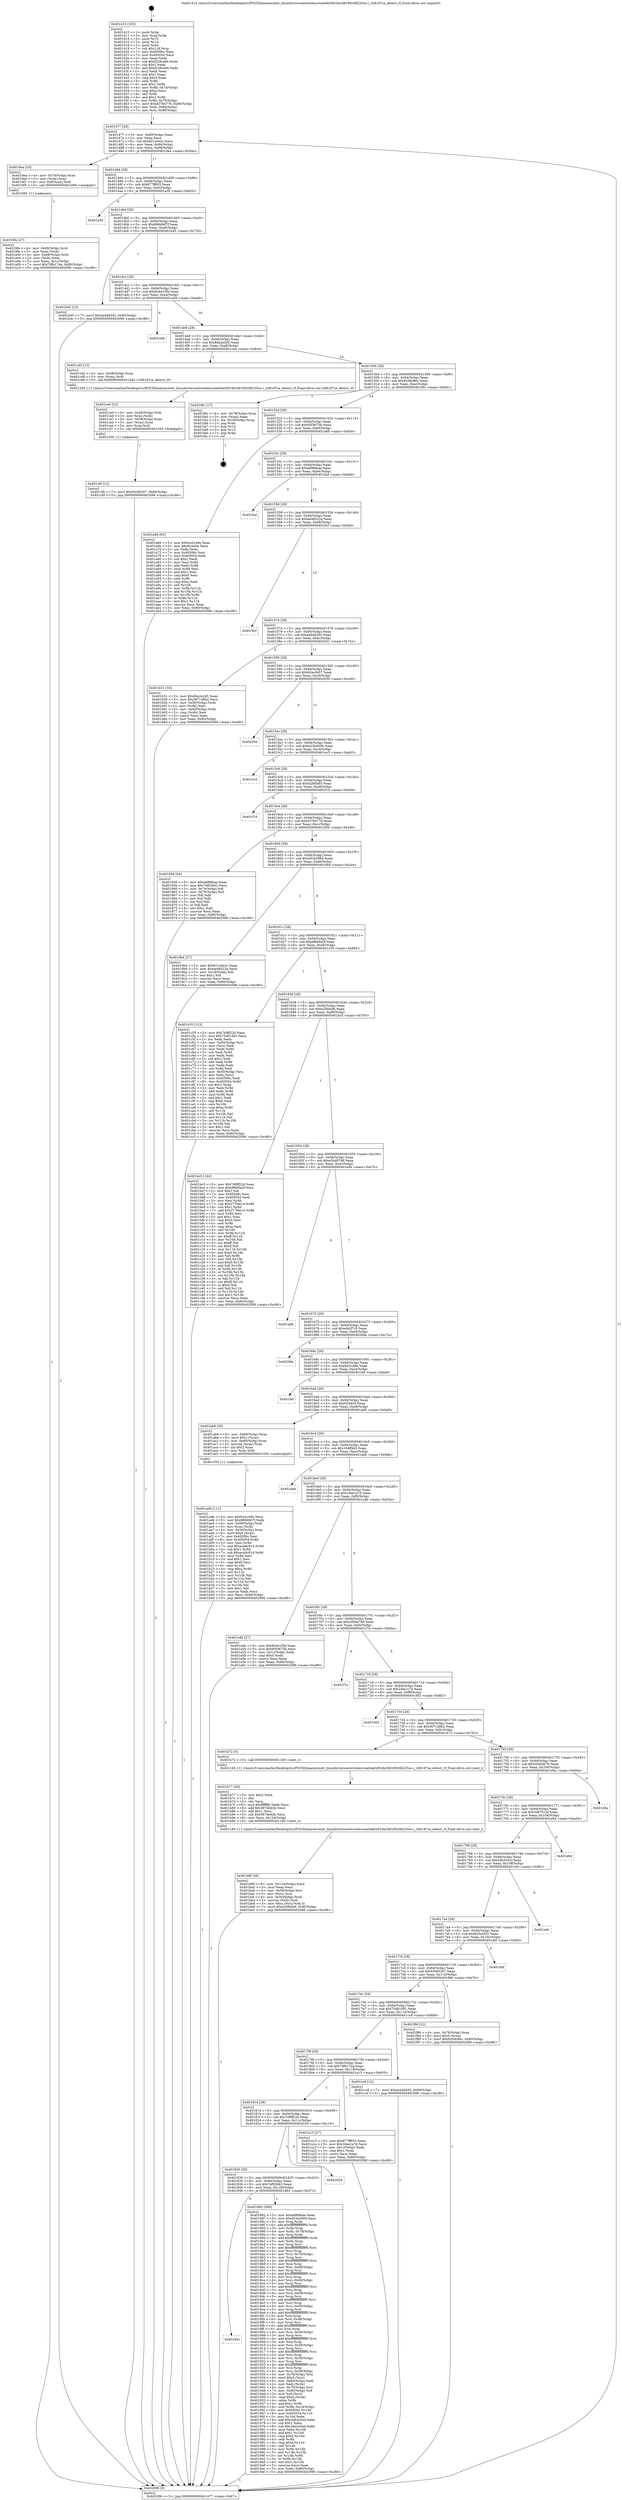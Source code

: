 digraph "0x401410" {
  label = "0x401410 (/mnt/c/Users/mathe/Desktop/tcc/POCII/binaries/extr_linuxdriversnetwirelessrealtekrtl818xrtl8180rtl8225se.c_rtl8187se_detect_rf_Final-ollvm.out::main(0))"
  labelloc = "t"
  node[shape=record]

  Entry [label="",width=0.3,height=0.3,shape=circle,fillcolor=black,style=filled]
  "0x401477" [label="{
     0x401477 [29]\l
     | [instrs]\l
     &nbsp;&nbsp;0x401477 \<+3\>: mov -0x80(%rbp),%eax\l
     &nbsp;&nbsp;0x40147a \<+2\>: mov %eax,%ecx\l
     &nbsp;&nbsp;0x40147c \<+6\>: sub $0x821a5e2c,%ecx\l
     &nbsp;&nbsp;0x401482 \<+6\>: mov %eax,-0x94(%rbp)\l
     &nbsp;&nbsp;0x401488 \<+6\>: mov %ecx,-0x98(%rbp)\l
     &nbsp;&nbsp;0x40148e \<+6\>: je 00000000004019ea \<main+0x5da\>\l
  }"]
  "0x4019ea" [label="{
     0x4019ea [16]\l
     | [instrs]\l
     &nbsp;&nbsp;0x4019ea \<+4\>: mov -0x70(%rbp),%rax\l
     &nbsp;&nbsp;0x4019ee \<+3\>: mov (%rax),%rax\l
     &nbsp;&nbsp;0x4019f1 \<+4\>: mov 0x8(%rax),%rdi\l
     &nbsp;&nbsp;0x4019f5 \<+5\>: call 0000000000401060 \<atoi@plt\>\l
     | [calls]\l
     &nbsp;&nbsp;0x401060 \{1\} (unknown)\l
  }"]
  "0x401494" [label="{
     0x401494 [28]\l
     | [instrs]\l
     &nbsp;&nbsp;0x401494 \<+5\>: jmp 0000000000401499 \<main+0x89\>\l
     &nbsp;&nbsp;0x401499 \<+6\>: mov -0x94(%rbp),%eax\l
     &nbsp;&nbsp;0x40149f \<+5\>: sub $0x877ff655,%eax\l
     &nbsp;&nbsp;0x4014a4 \<+6\>: mov %eax,-0x9c(%rbp)\l
     &nbsp;&nbsp;0x4014aa \<+6\>: je 0000000000401a30 \<main+0x620\>\l
  }"]
  Exit [label="",width=0.3,height=0.3,shape=circle,fillcolor=black,style=filled,peripheries=2]
  "0x401a30" [label="{
     0x401a30\l
  }", style=dashed]
  "0x4014b0" [label="{
     0x4014b0 [28]\l
     | [instrs]\l
     &nbsp;&nbsp;0x4014b0 \<+5\>: jmp 00000000004014b5 \<main+0xa5\>\l
     &nbsp;&nbsp;0x4014b5 \<+6\>: mov -0x94(%rbp),%eax\l
     &nbsp;&nbsp;0x4014bb \<+5\>: sub $0x889d9d7f,%eax\l
     &nbsp;&nbsp;0x4014c0 \<+6\>: mov %eax,-0xa0(%rbp)\l
     &nbsp;&nbsp;0x4014c6 \<+6\>: je 0000000000401b45 \<main+0x735\>\l
  }"]
  "0x401cf6" [label="{
     0x401cf6 [12]\l
     | [instrs]\l
     &nbsp;&nbsp;0x401cf6 \<+7\>: movl $0x63c65267,-0x80(%rbp)\l
     &nbsp;&nbsp;0x401cfd \<+5\>: jmp 0000000000402096 \<main+0xc86\>\l
  }"]
  "0x401b45" [label="{
     0x401b45 [12]\l
     | [instrs]\l
     &nbsp;&nbsp;0x401b45 \<+7\>: movl $0xae4dd3d3,-0x80(%rbp)\l
     &nbsp;&nbsp;0x401b4c \<+5\>: jmp 0000000000402096 \<main+0xc86\>\l
  }"]
  "0x4014cc" [label="{
     0x4014cc [28]\l
     | [instrs]\l
     &nbsp;&nbsp;0x4014cc \<+5\>: jmp 00000000004014d1 \<main+0xc1\>\l
     &nbsp;&nbsp;0x4014d1 \<+6\>: mov -0x94(%rbp),%eax\l
     &nbsp;&nbsp;0x4014d7 \<+5\>: sub $0x8cb41f3b,%eax\l
     &nbsp;&nbsp;0x4014dc \<+6\>: mov %eax,-0xa4(%rbp)\l
     &nbsp;&nbsp;0x4014e2 \<+6\>: je 0000000000401eb9 \<main+0xaa9\>\l
  }"]
  "0x401ce0" [label="{
     0x401ce0 [22]\l
     | [instrs]\l
     &nbsp;&nbsp;0x401ce0 \<+4\>: mov -0x48(%rbp),%rdi\l
     &nbsp;&nbsp;0x401ce4 \<+3\>: mov %rax,(%rdi)\l
     &nbsp;&nbsp;0x401ce7 \<+4\>: mov -0x58(%rbp),%rax\l
     &nbsp;&nbsp;0x401ceb \<+3\>: mov (%rax),%rax\l
     &nbsp;&nbsp;0x401cee \<+3\>: mov %rax,%rdi\l
     &nbsp;&nbsp;0x401cf1 \<+5\>: call 0000000000401030 \<free@plt\>\l
     | [calls]\l
     &nbsp;&nbsp;0x401030 \{1\} (unknown)\l
  }"]
  "0x401eb9" [label="{
     0x401eb9\l
  }", style=dashed]
  "0x4014e8" [label="{
     0x4014e8 [28]\l
     | [instrs]\l
     &nbsp;&nbsp;0x4014e8 \<+5\>: jmp 00000000004014ed \<main+0xdd\>\l
     &nbsp;&nbsp;0x4014ed \<+6\>: mov -0x94(%rbp),%eax\l
     &nbsp;&nbsp;0x4014f3 \<+5\>: sub $0x8da2a2d5,%eax\l
     &nbsp;&nbsp;0x4014f8 \<+6\>: mov %eax,-0xa8(%rbp)\l
     &nbsp;&nbsp;0x4014fe \<+6\>: je 0000000000401cd4 \<main+0x8c4\>\l
  }"]
  "0x401b9f" [label="{
     0x401b9f [38]\l
     | [instrs]\l
     &nbsp;&nbsp;0x401b9f \<+6\>: mov -0x124(%rbp),%ecx\l
     &nbsp;&nbsp;0x401ba5 \<+3\>: imul %eax,%ecx\l
     &nbsp;&nbsp;0x401ba8 \<+4\>: mov -0x58(%rbp),%rsi\l
     &nbsp;&nbsp;0x401bac \<+3\>: mov (%rsi),%rsi\l
     &nbsp;&nbsp;0x401baf \<+4\>: mov -0x50(%rbp),%rdi\l
     &nbsp;&nbsp;0x401bb3 \<+3\>: movslq (%rdi),%rdi\l
     &nbsp;&nbsp;0x401bb6 \<+3\>: mov %ecx,(%rsi,%rdi,4)\l
     &nbsp;&nbsp;0x401bb9 \<+7\>: movl $0xe25fdcb6,-0x80(%rbp)\l
     &nbsp;&nbsp;0x401bc0 \<+5\>: jmp 0000000000402096 \<main+0xc86\>\l
  }"]
  "0x401cd4" [label="{
     0x401cd4 [12]\l
     | [instrs]\l
     &nbsp;&nbsp;0x401cd4 \<+4\>: mov -0x58(%rbp),%rax\l
     &nbsp;&nbsp;0x401cd8 \<+3\>: mov (%rax),%rdi\l
     &nbsp;&nbsp;0x401cdb \<+5\>: call 0000000000401240 \<rtl8187se_detect_rf\>\l
     | [calls]\l
     &nbsp;&nbsp;0x401240 \{1\} (/mnt/c/Users/mathe/Desktop/tcc/POCII/binaries/extr_linuxdriversnetwirelessrealtekrtl818xrtl8180rtl8225se.c_rtl8187se_detect_rf_Final-ollvm.out::rtl8187se_detect_rf)\l
  }"]
  "0x401504" [label="{
     0x401504 [28]\l
     | [instrs]\l
     &nbsp;&nbsp;0x401504 \<+5\>: jmp 0000000000401509 \<main+0xf9\>\l
     &nbsp;&nbsp;0x401509 \<+6\>: mov -0x94(%rbp),%eax\l
     &nbsp;&nbsp;0x40150f \<+5\>: sub $0x9209c86c,%eax\l
     &nbsp;&nbsp;0x401514 \<+6\>: mov %eax,-0xac(%rbp)\l
     &nbsp;&nbsp;0x40151a \<+6\>: je 0000000000401f9c \<main+0xb8c\>\l
  }"]
  "0x401b77" [label="{
     0x401b77 [40]\l
     | [instrs]\l
     &nbsp;&nbsp;0x401b77 \<+5\>: mov $0x2,%ecx\l
     &nbsp;&nbsp;0x401b7c \<+1\>: cltd\l
     &nbsp;&nbsp;0x401b7d \<+2\>: idiv %ecx\l
     &nbsp;&nbsp;0x401b7f \<+6\>: imul $0xfffffffe,%edx,%ecx\l
     &nbsp;&nbsp;0x401b85 \<+6\>: add $0x5874bd2b,%ecx\l
     &nbsp;&nbsp;0x401b8b \<+3\>: add $0x1,%ecx\l
     &nbsp;&nbsp;0x401b8e \<+6\>: sub $0x5874bd2b,%ecx\l
     &nbsp;&nbsp;0x401b94 \<+6\>: mov %ecx,-0x124(%rbp)\l
     &nbsp;&nbsp;0x401b9a \<+5\>: call 0000000000401160 \<next_i\>\l
     | [calls]\l
     &nbsp;&nbsp;0x401160 \{1\} (/mnt/c/Users/mathe/Desktop/tcc/POCII/binaries/extr_linuxdriversnetwirelessrealtekrtl818xrtl8180rtl8225se.c_rtl8187se_detect_rf_Final-ollvm.out::next_i)\l
  }"]
  "0x401f9c" [label="{
     0x401f9c [17]\l
     | [instrs]\l
     &nbsp;&nbsp;0x401f9c \<+4\>: mov -0x78(%rbp),%rax\l
     &nbsp;&nbsp;0x401fa0 \<+2\>: mov (%rax),%eax\l
     &nbsp;&nbsp;0x401fa2 \<+4\>: lea -0x18(%rbp),%rsp\l
     &nbsp;&nbsp;0x401fa6 \<+1\>: pop %rbx\l
     &nbsp;&nbsp;0x401fa7 \<+2\>: pop %r14\l
     &nbsp;&nbsp;0x401fa9 \<+2\>: pop %r15\l
     &nbsp;&nbsp;0x401fab \<+1\>: pop %rbp\l
     &nbsp;&nbsp;0x401fac \<+1\>: ret\l
  }"]
  "0x401520" [label="{
     0x401520 [28]\l
     | [instrs]\l
     &nbsp;&nbsp;0x401520 \<+5\>: jmp 0000000000401525 \<main+0x115\>\l
     &nbsp;&nbsp;0x401525 \<+6\>: mov -0x94(%rbp),%eax\l
     &nbsp;&nbsp;0x40152b \<+5\>: sub $0x95f3673b,%eax\l
     &nbsp;&nbsp;0x401530 \<+6\>: mov %eax,-0xb0(%rbp)\l
     &nbsp;&nbsp;0x401536 \<+6\>: je 0000000000401a66 \<main+0x656\>\l
  }"]
  "0x401ad6" [label="{
     0x401ad6 [111]\l
     | [instrs]\l
     &nbsp;&nbsp;0x401ad6 \<+5\>: mov $0xfce2c49e,%ecx\l
     &nbsp;&nbsp;0x401adb \<+5\>: mov $0x889d9d7f,%edx\l
     &nbsp;&nbsp;0x401ae0 \<+4\>: mov -0x58(%rbp),%rdi\l
     &nbsp;&nbsp;0x401ae4 \<+3\>: mov %rax,(%rdi)\l
     &nbsp;&nbsp;0x401ae7 \<+4\>: mov -0x50(%rbp),%rax\l
     &nbsp;&nbsp;0x401aeb \<+6\>: movl $0x0,(%rax)\l
     &nbsp;&nbsp;0x401af1 \<+7\>: mov 0x40506c,%esi\l
     &nbsp;&nbsp;0x401af8 \<+8\>: mov 0x405054,%r8d\l
     &nbsp;&nbsp;0x401b00 \<+3\>: mov %esi,%r9d\l
     &nbsp;&nbsp;0x401b03 \<+7\>: add $0xacddc914,%r9d\l
     &nbsp;&nbsp;0x401b0a \<+4\>: sub $0x1,%r9d\l
     &nbsp;&nbsp;0x401b0e \<+7\>: sub $0xacddc914,%r9d\l
     &nbsp;&nbsp;0x401b15 \<+4\>: imul %r9d,%esi\l
     &nbsp;&nbsp;0x401b19 \<+3\>: and $0x1,%esi\l
     &nbsp;&nbsp;0x401b1c \<+3\>: cmp $0x0,%esi\l
     &nbsp;&nbsp;0x401b1f \<+4\>: sete %r10b\l
     &nbsp;&nbsp;0x401b23 \<+4\>: cmp $0xa,%r8d\l
     &nbsp;&nbsp;0x401b27 \<+4\>: setl %r11b\l
     &nbsp;&nbsp;0x401b2b \<+3\>: mov %r10b,%bl\l
     &nbsp;&nbsp;0x401b2e \<+3\>: and %r11b,%bl\l
     &nbsp;&nbsp;0x401b31 \<+3\>: xor %r11b,%r10b\l
     &nbsp;&nbsp;0x401b34 \<+3\>: or %r10b,%bl\l
     &nbsp;&nbsp;0x401b37 \<+3\>: test $0x1,%bl\l
     &nbsp;&nbsp;0x401b3a \<+3\>: cmovne %edx,%ecx\l
     &nbsp;&nbsp;0x401b3d \<+3\>: mov %ecx,-0x80(%rbp)\l
     &nbsp;&nbsp;0x401b40 \<+5\>: jmp 0000000000402096 \<main+0xc86\>\l
  }"]
  "0x401a66" [label="{
     0x401a66 [83]\l
     | [instrs]\l
     &nbsp;&nbsp;0x401a66 \<+5\>: mov $0xfce2c49e,%eax\l
     &nbsp;&nbsp;0x401a6b \<+5\>: mov $0x924404,%ecx\l
     &nbsp;&nbsp;0x401a70 \<+2\>: xor %edx,%edx\l
     &nbsp;&nbsp;0x401a72 \<+7\>: mov 0x40506c,%esi\l
     &nbsp;&nbsp;0x401a79 \<+7\>: mov 0x405054,%edi\l
     &nbsp;&nbsp;0x401a80 \<+3\>: sub $0x1,%edx\l
     &nbsp;&nbsp;0x401a83 \<+3\>: mov %esi,%r8d\l
     &nbsp;&nbsp;0x401a86 \<+3\>: add %edx,%r8d\l
     &nbsp;&nbsp;0x401a89 \<+4\>: imul %r8d,%esi\l
     &nbsp;&nbsp;0x401a8d \<+3\>: and $0x1,%esi\l
     &nbsp;&nbsp;0x401a90 \<+3\>: cmp $0x0,%esi\l
     &nbsp;&nbsp;0x401a93 \<+4\>: sete %r9b\l
     &nbsp;&nbsp;0x401a97 \<+3\>: cmp $0xa,%edi\l
     &nbsp;&nbsp;0x401a9a \<+4\>: setl %r10b\l
     &nbsp;&nbsp;0x401a9e \<+3\>: mov %r9b,%r11b\l
     &nbsp;&nbsp;0x401aa1 \<+3\>: and %r10b,%r11b\l
     &nbsp;&nbsp;0x401aa4 \<+3\>: xor %r10b,%r9b\l
     &nbsp;&nbsp;0x401aa7 \<+3\>: or %r9b,%r11b\l
     &nbsp;&nbsp;0x401aaa \<+4\>: test $0x1,%r11b\l
     &nbsp;&nbsp;0x401aae \<+3\>: cmovne %ecx,%eax\l
     &nbsp;&nbsp;0x401ab1 \<+3\>: mov %eax,-0x80(%rbp)\l
     &nbsp;&nbsp;0x401ab4 \<+5\>: jmp 0000000000402096 \<main+0xc86\>\l
  }"]
  "0x40153c" [label="{
     0x40153c [28]\l
     | [instrs]\l
     &nbsp;&nbsp;0x40153c \<+5\>: jmp 0000000000401541 \<main+0x131\>\l
     &nbsp;&nbsp;0x401541 \<+6\>: mov -0x94(%rbp),%eax\l
     &nbsp;&nbsp;0x401547 \<+5\>: sub $0xa6f68bae,%eax\l
     &nbsp;&nbsp;0x40154c \<+6\>: mov %eax,-0xb4(%rbp)\l
     &nbsp;&nbsp;0x401552 \<+6\>: je 0000000000401fad \<main+0xb9d\>\l
  }"]
  "0x4019fa" [label="{
     0x4019fa [27]\l
     | [instrs]\l
     &nbsp;&nbsp;0x4019fa \<+4\>: mov -0x68(%rbp),%rdi\l
     &nbsp;&nbsp;0x4019fe \<+2\>: mov %eax,(%rdi)\l
     &nbsp;&nbsp;0x401a00 \<+4\>: mov -0x68(%rbp),%rdi\l
     &nbsp;&nbsp;0x401a04 \<+2\>: mov (%rdi),%eax\l
     &nbsp;&nbsp;0x401a06 \<+3\>: mov %eax,-0x1c(%rbp)\l
     &nbsp;&nbsp;0x401a09 \<+7\>: movl $0x79fb17da,-0x80(%rbp)\l
     &nbsp;&nbsp;0x401a10 \<+5\>: jmp 0000000000402096 \<main+0xc86\>\l
  }"]
  "0x401fad" [label="{
     0x401fad\l
  }", style=dashed]
  "0x401558" [label="{
     0x401558 [28]\l
     | [instrs]\l
     &nbsp;&nbsp;0x401558 \<+5\>: jmp 000000000040155d \<main+0x14d\>\l
     &nbsp;&nbsp;0x40155d \<+6\>: mov -0x94(%rbp),%eax\l
     &nbsp;&nbsp;0x401563 \<+5\>: sub $0xae46522a,%eax\l
     &nbsp;&nbsp;0x401568 \<+6\>: mov %eax,-0xb8(%rbp)\l
     &nbsp;&nbsp;0x40156e \<+6\>: je 00000000004019cf \<main+0x5bf\>\l
  }"]
  "0x40184c" [label="{
     0x40184c\l
  }", style=dashed]
  "0x4019cf" [label="{
     0x4019cf\l
  }", style=dashed]
  "0x401574" [label="{
     0x401574 [28]\l
     | [instrs]\l
     &nbsp;&nbsp;0x401574 \<+5\>: jmp 0000000000401579 \<main+0x169\>\l
     &nbsp;&nbsp;0x401579 \<+6\>: mov -0x94(%rbp),%eax\l
     &nbsp;&nbsp;0x40157f \<+5\>: sub $0xae4dd3d3,%eax\l
     &nbsp;&nbsp;0x401584 \<+6\>: mov %eax,-0xbc(%rbp)\l
     &nbsp;&nbsp;0x40158a \<+6\>: je 0000000000401b51 \<main+0x741\>\l
  }"]
  "0x401882" [label="{
     0x401882 [306]\l
     | [instrs]\l
     &nbsp;&nbsp;0x401882 \<+5\>: mov $0xa6f68bae,%eax\l
     &nbsp;&nbsp;0x401887 \<+5\>: mov $0xd53e2994,%ecx\l
     &nbsp;&nbsp;0x40188c \<+3\>: mov %rsp,%rdx\l
     &nbsp;&nbsp;0x40188f \<+4\>: add $0xfffffffffffffff0,%rdx\l
     &nbsp;&nbsp;0x401893 \<+3\>: mov %rdx,%rsp\l
     &nbsp;&nbsp;0x401896 \<+4\>: mov %rdx,-0x78(%rbp)\l
     &nbsp;&nbsp;0x40189a \<+3\>: mov %rsp,%rdx\l
     &nbsp;&nbsp;0x40189d \<+4\>: add $0xfffffffffffffff0,%rdx\l
     &nbsp;&nbsp;0x4018a1 \<+3\>: mov %rdx,%rsp\l
     &nbsp;&nbsp;0x4018a4 \<+3\>: mov %rsp,%rsi\l
     &nbsp;&nbsp;0x4018a7 \<+4\>: add $0xfffffffffffffff0,%rsi\l
     &nbsp;&nbsp;0x4018ab \<+3\>: mov %rsi,%rsp\l
     &nbsp;&nbsp;0x4018ae \<+4\>: mov %rsi,-0x70(%rbp)\l
     &nbsp;&nbsp;0x4018b2 \<+3\>: mov %rsp,%rsi\l
     &nbsp;&nbsp;0x4018b5 \<+4\>: add $0xfffffffffffffff0,%rsi\l
     &nbsp;&nbsp;0x4018b9 \<+3\>: mov %rsi,%rsp\l
     &nbsp;&nbsp;0x4018bc \<+4\>: mov %rsi,-0x68(%rbp)\l
     &nbsp;&nbsp;0x4018c0 \<+3\>: mov %rsp,%rsi\l
     &nbsp;&nbsp;0x4018c3 \<+4\>: add $0xfffffffffffffff0,%rsi\l
     &nbsp;&nbsp;0x4018c7 \<+3\>: mov %rsi,%rsp\l
     &nbsp;&nbsp;0x4018ca \<+4\>: mov %rsi,-0x60(%rbp)\l
     &nbsp;&nbsp;0x4018ce \<+3\>: mov %rsp,%rsi\l
     &nbsp;&nbsp;0x4018d1 \<+4\>: add $0xfffffffffffffff0,%rsi\l
     &nbsp;&nbsp;0x4018d5 \<+3\>: mov %rsi,%rsp\l
     &nbsp;&nbsp;0x4018d8 \<+4\>: mov %rsi,-0x58(%rbp)\l
     &nbsp;&nbsp;0x4018dc \<+3\>: mov %rsp,%rsi\l
     &nbsp;&nbsp;0x4018df \<+4\>: add $0xfffffffffffffff0,%rsi\l
     &nbsp;&nbsp;0x4018e3 \<+3\>: mov %rsi,%rsp\l
     &nbsp;&nbsp;0x4018e6 \<+4\>: mov %rsi,-0x50(%rbp)\l
     &nbsp;&nbsp;0x4018ea \<+3\>: mov %rsp,%rsi\l
     &nbsp;&nbsp;0x4018ed \<+4\>: add $0xfffffffffffffff0,%rsi\l
     &nbsp;&nbsp;0x4018f1 \<+3\>: mov %rsi,%rsp\l
     &nbsp;&nbsp;0x4018f4 \<+4\>: mov %rsi,-0x48(%rbp)\l
     &nbsp;&nbsp;0x4018f8 \<+3\>: mov %rsp,%rsi\l
     &nbsp;&nbsp;0x4018fb \<+4\>: add $0xfffffffffffffff0,%rsi\l
     &nbsp;&nbsp;0x4018ff \<+3\>: mov %rsi,%rsp\l
     &nbsp;&nbsp;0x401902 \<+4\>: mov %rsi,-0x40(%rbp)\l
     &nbsp;&nbsp;0x401906 \<+3\>: mov %rsp,%rsi\l
     &nbsp;&nbsp;0x401909 \<+4\>: add $0xfffffffffffffff0,%rsi\l
     &nbsp;&nbsp;0x40190d \<+3\>: mov %rsi,%rsp\l
     &nbsp;&nbsp;0x401910 \<+4\>: mov %rsi,-0x38(%rbp)\l
     &nbsp;&nbsp;0x401914 \<+3\>: mov %rsp,%rsi\l
     &nbsp;&nbsp;0x401917 \<+4\>: add $0xfffffffffffffff0,%rsi\l
     &nbsp;&nbsp;0x40191b \<+3\>: mov %rsi,%rsp\l
     &nbsp;&nbsp;0x40191e \<+4\>: mov %rsi,-0x30(%rbp)\l
     &nbsp;&nbsp;0x401922 \<+3\>: mov %rsp,%rsi\l
     &nbsp;&nbsp;0x401925 \<+4\>: add $0xfffffffffffffff0,%rsi\l
     &nbsp;&nbsp;0x401929 \<+3\>: mov %rsi,%rsp\l
     &nbsp;&nbsp;0x40192c \<+4\>: mov %rsi,-0x28(%rbp)\l
     &nbsp;&nbsp;0x401930 \<+4\>: mov -0x78(%rbp),%rsi\l
     &nbsp;&nbsp;0x401934 \<+6\>: movl $0x0,(%rsi)\l
     &nbsp;&nbsp;0x40193a \<+6\>: mov -0x84(%rbp),%edi\l
     &nbsp;&nbsp;0x401940 \<+2\>: mov %edi,(%rdx)\l
     &nbsp;&nbsp;0x401942 \<+4\>: mov -0x70(%rbp),%rsi\l
     &nbsp;&nbsp;0x401946 \<+7\>: mov -0x90(%rbp),%r8\l
     &nbsp;&nbsp;0x40194d \<+3\>: mov %r8,(%rsi)\l
     &nbsp;&nbsp;0x401950 \<+3\>: cmpl $0x2,(%rdx)\l
     &nbsp;&nbsp;0x401953 \<+4\>: setne %r9b\l
     &nbsp;&nbsp;0x401957 \<+4\>: and $0x1,%r9b\l
     &nbsp;&nbsp;0x40195b \<+4\>: mov %r9b,-0x1d(%rbp)\l
     &nbsp;&nbsp;0x40195f \<+8\>: mov 0x40506c,%r10d\l
     &nbsp;&nbsp;0x401967 \<+8\>: mov 0x405054,%r11d\l
     &nbsp;&nbsp;0x40196f \<+3\>: mov %r10d,%ebx\l
     &nbsp;&nbsp;0x401972 \<+6\>: add $0x3ab2e5ed,%ebx\l
     &nbsp;&nbsp;0x401978 \<+3\>: sub $0x1,%ebx\l
     &nbsp;&nbsp;0x40197b \<+6\>: sub $0x3ab2e5ed,%ebx\l
     &nbsp;&nbsp;0x401981 \<+4\>: imul %ebx,%r10d\l
     &nbsp;&nbsp;0x401985 \<+4\>: and $0x1,%r10d\l
     &nbsp;&nbsp;0x401989 \<+4\>: cmp $0x0,%r10d\l
     &nbsp;&nbsp;0x40198d \<+4\>: sete %r9b\l
     &nbsp;&nbsp;0x401991 \<+4\>: cmp $0xa,%r11d\l
     &nbsp;&nbsp;0x401995 \<+4\>: setl %r14b\l
     &nbsp;&nbsp;0x401999 \<+3\>: mov %r9b,%r15b\l
     &nbsp;&nbsp;0x40199c \<+3\>: and %r14b,%r15b\l
     &nbsp;&nbsp;0x40199f \<+3\>: xor %r14b,%r9b\l
     &nbsp;&nbsp;0x4019a2 \<+3\>: or %r9b,%r15b\l
     &nbsp;&nbsp;0x4019a5 \<+4\>: test $0x1,%r15b\l
     &nbsp;&nbsp;0x4019a9 \<+3\>: cmovne %ecx,%eax\l
     &nbsp;&nbsp;0x4019ac \<+3\>: mov %eax,-0x80(%rbp)\l
     &nbsp;&nbsp;0x4019af \<+5\>: jmp 0000000000402096 \<main+0xc86\>\l
  }"]
  "0x401b51" [label="{
     0x401b51 [33]\l
     | [instrs]\l
     &nbsp;&nbsp;0x401b51 \<+5\>: mov $0x8da2a2d5,%eax\l
     &nbsp;&nbsp;0x401b56 \<+5\>: mov $0x367148b2,%ecx\l
     &nbsp;&nbsp;0x401b5b \<+4\>: mov -0x50(%rbp),%rdx\l
     &nbsp;&nbsp;0x401b5f \<+2\>: mov (%rdx),%esi\l
     &nbsp;&nbsp;0x401b61 \<+4\>: mov -0x60(%rbp),%rdx\l
     &nbsp;&nbsp;0x401b65 \<+2\>: cmp (%rdx),%esi\l
     &nbsp;&nbsp;0x401b67 \<+3\>: cmovl %ecx,%eax\l
     &nbsp;&nbsp;0x401b6a \<+3\>: mov %eax,-0x80(%rbp)\l
     &nbsp;&nbsp;0x401b6d \<+5\>: jmp 0000000000402096 \<main+0xc86\>\l
  }"]
  "0x401590" [label="{
     0x401590 [28]\l
     | [instrs]\l
     &nbsp;&nbsp;0x401590 \<+5\>: jmp 0000000000401595 \<main+0x185\>\l
     &nbsp;&nbsp;0x401595 \<+6\>: mov -0x94(%rbp),%eax\l
     &nbsp;&nbsp;0x40159b \<+5\>: sub $0xb0ac0b07,%eax\l
     &nbsp;&nbsp;0x4015a0 \<+6\>: mov %eax,-0xc0(%rbp)\l
     &nbsp;&nbsp;0x4015a6 \<+6\>: je 0000000000402050 \<main+0xc40\>\l
  }"]
  "0x401830" [label="{
     0x401830 [28]\l
     | [instrs]\l
     &nbsp;&nbsp;0x401830 \<+5\>: jmp 0000000000401835 \<main+0x425\>\l
     &nbsp;&nbsp;0x401835 \<+6\>: mov -0x94(%rbp),%eax\l
     &nbsp;&nbsp;0x40183b \<+5\>: sub $0x7ef92843,%eax\l
     &nbsp;&nbsp;0x401840 \<+6\>: mov %eax,-0x120(%rbp)\l
     &nbsp;&nbsp;0x401846 \<+6\>: je 0000000000401882 \<main+0x472\>\l
  }"]
  "0x402050" [label="{
     0x402050\l
  }", style=dashed]
  "0x4015ac" [label="{
     0x4015ac [28]\l
     | [instrs]\l
     &nbsp;&nbsp;0x4015ac \<+5\>: jmp 00000000004015b1 \<main+0x1a1\>\l
     &nbsp;&nbsp;0x4015b1 \<+6\>: mov -0x94(%rbp),%eax\l
     &nbsp;&nbsp;0x4015b7 \<+5\>: sub $0xb23b4b0b,%eax\l
     &nbsp;&nbsp;0x4015bc \<+6\>: mov %eax,-0xc4(%rbp)\l
     &nbsp;&nbsp;0x4015c2 \<+6\>: je 0000000000401ec5 \<main+0xab5\>\l
  }"]
  "0x402029" [label="{
     0x402029\l
  }", style=dashed]
  "0x401ec5" [label="{
     0x401ec5\l
  }", style=dashed]
  "0x4015c8" [label="{
     0x4015c8 [28]\l
     | [instrs]\l
     &nbsp;&nbsp;0x4015c8 \<+5\>: jmp 00000000004015cd \<main+0x1bd\>\l
     &nbsp;&nbsp;0x4015cd \<+6\>: mov -0x94(%rbp),%eax\l
     &nbsp;&nbsp;0x4015d3 \<+5\>: sub $0xd2bfbdf3,%eax\l
     &nbsp;&nbsp;0x4015d8 \<+6\>: mov %eax,-0xc8(%rbp)\l
     &nbsp;&nbsp;0x4015de \<+6\>: je 0000000000401f1d \<main+0xb0d\>\l
  }"]
  "0x401814" [label="{
     0x401814 [28]\l
     | [instrs]\l
     &nbsp;&nbsp;0x401814 \<+5\>: jmp 0000000000401819 \<main+0x409\>\l
     &nbsp;&nbsp;0x401819 \<+6\>: mov -0x94(%rbp),%eax\l
     &nbsp;&nbsp;0x40181f \<+5\>: sub $0x7d9ff22d,%eax\l
     &nbsp;&nbsp;0x401824 \<+6\>: mov %eax,-0x11c(%rbp)\l
     &nbsp;&nbsp;0x40182a \<+6\>: je 0000000000402029 \<main+0xc19\>\l
  }"]
  "0x401f1d" [label="{
     0x401f1d\l
  }", style=dashed]
  "0x4015e4" [label="{
     0x4015e4 [28]\l
     | [instrs]\l
     &nbsp;&nbsp;0x4015e4 \<+5\>: jmp 00000000004015e9 \<main+0x1d9\>\l
     &nbsp;&nbsp;0x4015e9 \<+6\>: mov -0x94(%rbp),%eax\l
     &nbsp;&nbsp;0x4015ef \<+5\>: sub $0xd3784776,%eax\l
     &nbsp;&nbsp;0x4015f4 \<+6\>: mov %eax,-0xcc(%rbp)\l
     &nbsp;&nbsp;0x4015fa \<+6\>: je 0000000000401856 \<main+0x446\>\l
  }"]
  "0x401a15" [label="{
     0x401a15 [27]\l
     | [instrs]\l
     &nbsp;&nbsp;0x401a15 \<+5\>: mov $0x877ff655,%eax\l
     &nbsp;&nbsp;0x401a1a \<+5\>: mov $0x16ee1a7d,%ecx\l
     &nbsp;&nbsp;0x401a1f \<+3\>: mov -0x1c(%rbp),%edx\l
     &nbsp;&nbsp;0x401a22 \<+3\>: cmp $0x1,%edx\l
     &nbsp;&nbsp;0x401a25 \<+3\>: cmovl %ecx,%eax\l
     &nbsp;&nbsp;0x401a28 \<+3\>: mov %eax,-0x80(%rbp)\l
     &nbsp;&nbsp;0x401a2b \<+5\>: jmp 0000000000402096 \<main+0xc86\>\l
  }"]
  "0x401856" [label="{
     0x401856 [44]\l
     | [instrs]\l
     &nbsp;&nbsp;0x401856 \<+5\>: mov $0xa6f68bae,%eax\l
     &nbsp;&nbsp;0x40185b \<+5\>: mov $0x7ef92843,%ecx\l
     &nbsp;&nbsp;0x401860 \<+3\>: mov -0x7a(%rbp),%dl\l
     &nbsp;&nbsp;0x401863 \<+4\>: mov -0x79(%rbp),%sil\l
     &nbsp;&nbsp;0x401867 \<+3\>: mov %dl,%dil\l
     &nbsp;&nbsp;0x40186a \<+3\>: and %sil,%dil\l
     &nbsp;&nbsp;0x40186d \<+3\>: xor %sil,%dl\l
     &nbsp;&nbsp;0x401870 \<+3\>: or %dl,%dil\l
     &nbsp;&nbsp;0x401873 \<+4\>: test $0x1,%dil\l
     &nbsp;&nbsp;0x401877 \<+3\>: cmovne %ecx,%eax\l
     &nbsp;&nbsp;0x40187a \<+3\>: mov %eax,-0x80(%rbp)\l
     &nbsp;&nbsp;0x40187d \<+5\>: jmp 0000000000402096 \<main+0xc86\>\l
  }"]
  "0x401600" [label="{
     0x401600 [28]\l
     | [instrs]\l
     &nbsp;&nbsp;0x401600 \<+5\>: jmp 0000000000401605 \<main+0x1f5\>\l
     &nbsp;&nbsp;0x401605 \<+6\>: mov -0x94(%rbp),%eax\l
     &nbsp;&nbsp;0x40160b \<+5\>: sub $0xd53e2994,%eax\l
     &nbsp;&nbsp;0x401610 \<+6\>: mov %eax,-0xd0(%rbp)\l
     &nbsp;&nbsp;0x401616 \<+6\>: je 00000000004019b4 \<main+0x5a4\>\l
  }"]
  "0x402096" [label="{
     0x402096 [5]\l
     | [instrs]\l
     &nbsp;&nbsp;0x402096 \<+5\>: jmp 0000000000401477 \<main+0x67\>\l
  }"]
  "0x401410" [label="{
     0x401410 [103]\l
     | [instrs]\l
     &nbsp;&nbsp;0x401410 \<+1\>: push %rbp\l
     &nbsp;&nbsp;0x401411 \<+3\>: mov %rsp,%rbp\l
     &nbsp;&nbsp;0x401414 \<+2\>: push %r15\l
     &nbsp;&nbsp;0x401416 \<+2\>: push %r14\l
     &nbsp;&nbsp;0x401418 \<+1\>: push %rbx\l
     &nbsp;&nbsp;0x401419 \<+7\>: sub $0x118,%rsp\l
     &nbsp;&nbsp;0x401420 \<+7\>: mov 0x40506c,%eax\l
     &nbsp;&nbsp;0x401427 \<+7\>: mov 0x405054,%ecx\l
     &nbsp;&nbsp;0x40142e \<+2\>: mov %eax,%edx\l
     &nbsp;&nbsp;0x401430 \<+6\>: sub $0xf228ce8d,%edx\l
     &nbsp;&nbsp;0x401436 \<+3\>: sub $0x1,%edx\l
     &nbsp;&nbsp;0x401439 \<+6\>: add $0xf228ce8d,%edx\l
     &nbsp;&nbsp;0x40143f \<+3\>: imul %edx,%eax\l
     &nbsp;&nbsp;0x401442 \<+3\>: and $0x1,%eax\l
     &nbsp;&nbsp;0x401445 \<+3\>: cmp $0x0,%eax\l
     &nbsp;&nbsp;0x401448 \<+4\>: sete %r8b\l
     &nbsp;&nbsp;0x40144c \<+4\>: and $0x1,%r8b\l
     &nbsp;&nbsp;0x401450 \<+4\>: mov %r8b,-0x7a(%rbp)\l
     &nbsp;&nbsp;0x401454 \<+3\>: cmp $0xa,%ecx\l
     &nbsp;&nbsp;0x401457 \<+4\>: setl %r8b\l
     &nbsp;&nbsp;0x40145b \<+4\>: and $0x1,%r8b\l
     &nbsp;&nbsp;0x40145f \<+4\>: mov %r8b,-0x79(%rbp)\l
     &nbsp;&nbsp;0x401463 \<+7\>: movl $0xd3784776,-0x80(%rbp)\l
     &nbsp;&nbsp;0x40146a \<+6\>: mov %edi,-0x84(%rbp)\l
     &nbsp;&nbsp;0x401470 \<+7\>: mov %rsi,-0x90(%rbp)\l
  }"]
  "0x4017f8" [label="{
     0x4017f8 [28]\l
     | [instrs]\l
     &nbsp;&nbsp;0x4017f8 \<+5\>: jmp 00000000004017fd \<main+0x3ed\>\l
     &nbsp;&nbsp;0x4017fd \<+6\>: mov -0x94(%rbp),%eax\l
     &nbsp;&nbsp;0x401803 \<+5\>: sub $0x79fb17da,%eax\l
     &nbsp;&nbsp;0x401808 \<+6\>: mov %eax,-0x118(%rbp)\l
     &nbsp;&nbsp;0x40180e \<+6\>: je 0000000000401a15 \<main+0x605\>\l
  }"]
  "0x4019b4" [label="{
     0x4019b4 [27]\l
     | [instrs]\l
     &nbsp;&nbsp;0x4019b4 \<+5\>: mov $0x821a5e2c,%eax\l
     &nbsp;&nbsp;0x4019b9 \<+5\>: mov $0xae46522a,%ecx\l
     &nbsp;&nbsp;0x4019be \<+3\>: mov -0x1d(%rbp),%dl\l
     &nbsp;&nbsp;0x4019c1 \<+3\>: test $0x1,%dl\l
     &nbsp;&nbsp;0x4019c4 \<+3\>: cmovne %ecx,%eax\l
     &nbsp;&nbsp;0x4019c7 \<+3\>: mov %eax,-0x80(%rbp)\l
     &nbsp;&nbsp;0x4019ca \<+5\>: jmp 0000000000402096 \<main+0xc86\>\l
  }"]
  "0x40161c" [label="{
     0x40161c [28]\l
     | [instrs]\l
     &nbsp;&nbsp;0x40161c \<+5\>: jmp 0000000000401621 \<main+0x211\>\l
     &nbsp;&nbsp;0x401621 \<+6\>: mov -0x94(%rbp),%eax\l
     &nbsp;&nbsp;0x401627 \<+5\>: sub $0xdf6b9a2f,%eax\l
     &nbsp;&nbsp;0x40162c \<+6\>: mov %eax,-0xd4(%rbp)\l
     &nbsp;&nbsp;0x401632 \<+6\>: je 0000000000401c55 \<main+0x845\>\l
  }"]
  "0x401cc8" [label="{
     0x401cc8 [12]\l
     | [instrs]\l
     &nbsp;&nbsp;0x401cc8 \<+7\>: movl $0xae4dd3d3,-0x80(%rbp)\l
     &nbsp;&nbsp;0x401ccf \<+5\>: jmp 0000000000402096 \<main+0xc86\>\l
  }"]
  "0x401c55" [label="{
     0x401c55 [115]\l
     | [instrs]\l
     &nbsp;&nbsp;0x401c55 \<+5\>: mov $0x7d9ff22d,%eax\l
     &nbsp;&nbsp;0x401c5a \<+5\>: mov $0x75d81081,%ecx\l
     &nbsp;&nbsp;0x401c5f \<+2\>: xor %edx,%edx\l
     &nbsp;&nbsp;0x401c61 \<+4\>: mov -0x50(%rbp),%rsi\l
     &nbsp;&nbsp;0x401c65 \<+2\>: mov (%rsi),%edi\l
     &nbsp;&nbsp;0x401c67 \<+3\>: mov %edx,%r8d\l
     &nbsp;&nbsp;0x401c6a \<+3\>: sub %edi,%r8d\l
     &nbsp;&nbsp;0x401c6d \<+2\>: mov %edx,%edi\l
     &nbsp;&nbsp;0x401c6f \<+3\>: sub $0x1,%edi\l
     &nbsp;&nbsp;0x401c72 \<+3\>: add %edi,%r8d\l
     &nbsp;&nbsp;0x401c75 \<+2\>: mov %edx,%edi\l
     &nbsp;&nbsp;0x401c77 \<+3\>: sub %r8d,%edi\l
     &nbsp;&nbsp;0x401c7a \<+4\>: mov -0x50(%rbp),%rsi\l
     &nbsp;&nbsp;0x401c7e \<+2\>: mov %edi,(%rsi)\l
     &nbsp;&nbsp;0x401c80 \<+7\>: mov 0x40506c,%edi\l
     &nbsp;&nbsp;0x401c87 \<+8\>: mov 0x405054,%r8d\l
     &nbsp;&nbsp;0x401c8f \<+3\>: sub $0x1,%edx\l
     &nbsp;&nbsp;0x401c92 \<+3\>: mov %edi,%r9d\l
     &nbsp;&nbsp;0x401c95 \<+3\>: add %edx,%r9d\l
     &nbsp;&nbsp;0x401c98 \<+4\>: imul %r9d,%edi\l
     &nbsp;&nbsp;0x401c9c \<+3\>: and $0x1,%edi\l
     &nbsp;&nbsp;0x401c9f \<+3\>: cmp $0x0,%edi\l
     &nbsp;&nbsp;0x401ca2 \<+4\>: sete %r10b\l
     &nbsp;&nbsp;0x401ca6 \<+4\>: cmp $0xa,%r8d\l
     &nbsp;&nbsp;0x401caa \<+4\>: setl %r11b\l
     &nbsp;&nbsp;0x401cae \<+3\>: mov %r10b,%bl\l
     &nbsp;&nbsp;0x401cb1 \<+3\>: and %r11b,%bl\l
     &nbsp;&nbsp;0x401cb4 \<+3\>: xor %r11b,%r10b\l
     &nbsp;&nbsp;0x401cb7 \<+3\>: or %r10b,%bl\l
     &nbsp;&nbsp;0x401cba \<+3\>: test $0x1,%bl\l
     &nbsp;&nbsp;0x401cbd \<+3\>: cmovne %ecx,%eax\l
     &nbsp;&nbsp;0x401cc0 \<+3\>: mov %eax,-0x80(%rbp)\l
     &nbsp;&nbsp;0x401cc3 \<+5\>: jmp 0000000000402096 \<main+0xc86\>\l
  }"]
  "0x401638" [label="{
     0x401638 [28]\l
     | [instrs]\l
     &nbsp;&nbsp;0x401638 \<+5\>: jmp 000000000040163d \<main+0x22d\>\l
     &nbsp;&nbsp;0x40163d \<+6\>: mov -0x94(%rbp),%eax\l
     &nbsp;&nbsp;0x401643 \<+5\>: sub $0xe25fdcb6,%eax\l
     &nbsp;&nbsp;0x401648 \<+6\>: mov %eax,-0xd8(%rbp)\l
     &nbsp;&nbsp;0x40164e \<+6\>: je 0000000000401bc5 \<main+0x7b5\>\l
  }"]
  "0x4017dc" [label="{
     0x4017dc [28]\l
     | [instrs]\l
     &nbsp;&nbsp;0x4017dc \<+5\>: jmp 00000000004017e1 \<main+0x3d1\>\l
     &nbsp;&nbsp;0x4017e1 \<+6\>: mov -0x94(%rbp),%eax\l
     &nbsp;&nbsp;0x4017e7 \<+5\>: sub $0x75d81081,%eax\l
     &nbsp;&nbsp;0x4017ec \<+6\>: mov %eax,-0x114(%rbp)\l
     &nbsp;&nbsp;0x4017f2 \<+6\>: je 0000000000401cc8 \<main+0x8b8\>\l
  }"]
  "0x401bc5" [label="{
     0x401bc5 [144]\l
     | [instrs]\l
     &nbsp;&nbsp;0x401bc5 \<+5\>: mov $0x7d9ff22d,%eax\l
     &nbsp;&nbsp;0x401bca \<+5\>: mov $0xdf6b9a2f,%ecx\l
     &nbsp;&nbsp;0x401bcf \<+2\>: mov $0x1,%dl\l
     &nbsp;&nbsp;0x401bd1 \<+7\>: mov 0x40506c,%esi\l
     &nbsp;&nbsp;0x401bd8 \<+7\>: mov 0x405054,%edi\l
     &nbsp;&nbsp;0x401bdf \<+3\>: mov %esi,%r8d\l
     &nbsp;&nbsp;0x401be2 \<+7\>: sub $0x277fde14,%r8d\l
     &nbsp;&nbsp;0x401be9 \<+4\>: sub $0x1,%r8d\l
     &nbsp;&nbsp;0x401bed \<+7\>: add $0x277fde14,%r8d\l
     &nbsp;&nbsp;0x401bf4 \<+4\>: imul %r8d,%esi\l
     &nbsp;&nbsp;0x401bf8 \<+3\>: and $0x1,%esi\l
     &nbsp;&nbsp;0x401bfb \<+3\>: cmp $0x0,%esi\l
     &nbsp;&nbsp;0x401bfe \<+4\>: sete %r9b\l
     &nbsp;&nbsp;0x401c02 \<+3\>: cmp $0xa,%edi\l
     &nbsp;&nbsp;0x401c05 \<+4\>: setl %r10b\l
     &nbsp;&nbsp;0x401c09 \<+3\>: mov %r9b,%r11b\l
     &nbsp;&nbsp;0x401c0c \<+4\>: xor $0xff,%r11b\l
     &nbsp;&nbsp;0x401c10 \<+3\>: mov %r10b,%bl\l
     &nbsp;&nbsp;0x401c13 \<+3\>: xor $0xff,%bl\l
     &nbsp;&nbsp;0x401c16 \<+3\>: xor $0x0,%dl\l
     &nbsp;&nbsp;0x401c19 \<+3\>: mov %r11b,%r14b\l
     &nbsp;&nbsp;0x401c1c \<+4\>: and $0x0,%r14b\l
     &nbsp;&nbsp;0x401c20 \<+3\>: and %dl,%r9b\l
     &nbsp;&nbsp;0x401c23 \<+3\>: mov %bl,%r15b\l
     &nbsp;&nbsp;0x401c26 \<+4\>: and $0x0,%r15b\l
     &nbsp;&nbsp;0x401c2a \<+3\>: and %dl,%r10b\l
     &nbsp;&nbsp;0x401c2d \<+3\>: or %r9b,%r14b\l
     &nbsp;&nbsp;0x401c30 \<+3\>: or %r10b,%r15b\l
     &nbsp;&nbsp;0x401c33 \<+3\>: xor %r15b,%r14b\l
     &nbsp;&nbsp;0x401c36 \<+3\>: or %bl,%r11b\l
     &nbsp;&nbsp;0x401c39 \<+4\>: xor $0xff,%r11b\l
     &nbsp;&nbsp;0x401c3d \<+3\>: or $0x0,%dl\l
     &nbsp;&nbsp;0x401c40 \<+3\>: and %dl,%r11b\l
     &nbsp;&nbsp;0x401c43 \<+3\>: or %r11b,%r14b\l
     &nbsp;&nbsp;0x401c46 \<+4\>: test $0x1,%r14b\l
     &nbsp;&nbsp;0x401c4a \<+3\>: cmovne %ecx,%eax\l
     &nbsp;&nbsp;0x401c4d \<+3\>: mov %eax,-0x80(%rbp)\l
     &nbsp;&nbsp;0x401c50 \<+5\>: jmp 0000000000402096 \<main+0xc86\>\l
  }"]
  "0x401654" [label="{
     0x401654 [28]\l
     | [instrs]\l
     &nbsp;&nbsp;0x401654 \<+5\>: jmp 0000000000401659 \<main+0x249\>\l
     &nbsp;&nbsp;0x401659 \<+6\>: mov -0x94(%rbp),%eax\l
     &nbsp;&nbsp;0x40165f \<+5\>: sub $0xe5bd9748,%eax\l
     &nbsp;&nbsp;0x401664 \<+6\>: mov %eax,-0xdc(%rbp)\l
     &nbsp;&nbsp;0x40166a \<+6\>: je 0000000000401e8b \<main+0xa7b\>\l
  }"]
  "0x401f86" [label="{
     0x401f86 [22]\l
     | [instrs]\l
     &nbsp;&nbsp;0x401f86 \<+4\>: mov -0x78(%rbp),%rax\l
     &nbsp;&nbsp;0x401f8a \<+6\>: movl $0x0,(%rax)\l
     &nbsp;&nbsp;0x401f90 \<+7\>: movl $0x9209c86c,-0x80(%rbp)\l
     &nbsp;&nbsp;0x401f97 \<+5\>: jmp 0000000000402096 \<main+0xc86\>\l
  }"]
  "0x401e8b" [label="{
     0x401e8b\l
  }", style=dashed]
  "0x401670" [label="{
     0x401670 [28]\l
     | [instrs]\l
     &nbsp;&nbsp;0x401670 \<+5\>: jmp 0000000000401675 \<main+0x265\>\l
     &nbsp;&nbsp;0x401675 \<+6\>: mov -0x94(%rbp),%eax\l
     &nbsp;&nbsp;0x40167b \<+5\>: sub $0xefa2f7c5,%eax\l
     &nbsp;&nbsp;0x401680 \<+6\>: mov %eax,-0xe0(%rbp)\l
     &nbsp;&nbsp;0x401686 \<+6\>: je 000000000040208a \<main+0xc7a\>\l
  }"]
  "0x4017c0" [label="{
     0x4017c0 [28]\l
     | [instrs]\l
     &nbsp;&nbsp;0x4017c0 \<+5\>: jmp 00000000004017c5 \<main+0x3b5\>\l
     &nbsp;&nbsp;0x4017c5 \<+6\>: mov -0x94(%rbp),%eax\l
     &nbsp;&nbsp;0x4017cb \<+5\>: sub $0x63c65267,%eax\l
     &nbsp;&nbsp;0x4017d0 \<+6\>: mov %eax,-0x110(%rbp)\l
     &nbsp;&nbsp;0x4017d6 \<+6\>: je 0000000000401f86 \<main+0xb76\>\l
  }"]
  "0x40208a" [label="{
     0x40208a\l
  }", style=dashed]
  "0x40168c" [label="{
     0x40168c [28]\l
     | [instrs]\l
     &nbsp;&nbsp;0x40168c \<+5\>: jmp 0000000000401691 \<main+0x281\>\l
     &nbsp;&nbsp;0x401691 \<+6\>: mov -0x94(%rbp),%eax\l
     &nbsp;&nbsp;0x401697 \<+5\>: sub $0xfce2c49e,%eax\l
     &nbsp;&nbsp;0x40169c \<+6\>: mov %eax,-0xe4(%rbp)\l
     &nbsp;&nbsp;0x4016a2 \<+6\>: je 0000000000401fef \<main+0xbdf\>\l
  }"]
  "0x401ddf" [label="{
     0x401ddf\l
  }", style=dashed]
  "0x401fef" [label="{
     0x401fef\l
  }", style=dashed]
  "0x4016a8" [label="{
     0x4016a8 [28]\l
     | [instrs]\l
     &nbsp;&nbsp;0x4016a8 \<+5\>: jmp 00000000004016ad \<main+0x29d\>\l
     &nbsp;&nbsp;0x4016ad \<+6\>: mov -0x94(%rbp),%eax\l
     &nbsp;&nbsp;0x4016b3 \<+5\>: sub $0x924404,%eax\l
     &nbsp;&nbsp;0x4016b8 \<+6\>: mov %eax,-0xe8(%rbp)\l
     &nbsp;&nbsp;0x4016be \<+6\>: je 0000000000401ab9 \<main+0x6a9\>\l
  }"]
  "0x4017a4" [label="{
     0x4017a4 [28]\l
     | [instrs]\l
     &nbsp;&nbsp;0x4017a4 \<+5\>: jmp 00000000004017a9 \<main+0x399\>\l
     &nbsp;&nbsp;0x4017a9 \<+6\>: mov -0x94(%rbp),%eax\l
     &nbsp;&nbsp;0x4017af \<+5\>: sub $0x625a3f32,%eax\l
     &nbsp;&nbsp;0x4017b4 \<+6\>: mov %eax,-0x10c(%rbp)\l
     &nbsp;&nbsp;0x4017ba \<+6\>: je 0000000000401ddf \<main+0x9cf\>\l
  }"]
  "0x401ab9" [label="{
     0x401ab9 [29]\l
     | [instrs]\l
     &nbsp;&nbsp;0x401ab9 \<+4\>: mov -0x60(%rbp),%rax\l
     &nbsp;&nbsp;0x401abd \<+6\>: movl $0x1,(%rax)\l
     &nbsp;&nbsp;0x401ac3 \<+4\>: mov -0x60(%rbp),%rax\l
     &nbsp;&nbsp;0x401ac7 \<+3\>: movslq (%rax),%rax\l
     &nbsp;&nbsp;0x401aca \<+4\>: shl $0x2,%rax\l
     &nbsp;&nbsp;0x401ace \<+3\>: mov %rax,%rdi\l
     &nbsp;&nbsp;0x401ad1 \<+5\>: call 0000000000401050 \<malloc@plt\>\l
     | [calls]\l
     &nbsp;&nbsp;0x401050 \{1\} (unknown)\l
  }"]
  "0x4016c4" [label="{
     0x4016c4 [28]\l
     | [instrs]\l
     &nbsp;&nbsp;0x4016c4 \<+5\>: jmp 00000000004016c9 \<main+0x2b9\>\l
     &nbsp;&nbsp;0x4016c9 \<+6\>: mov -0x94(%rbp),%eax\l
     &nbsp;&nbsp;0x4016cf \<+5\>: sub $0x164ff4b3,%eax\l
     &nbsp;&nbsp;0x4016d4 \<+6\>: mov %eax,-0xec(%rbp)\l
     &nbsp;&nbsp;0x4016da \<+6\>: je 0000000000401deb \<main+0x9db\>\l
  }"]
  "0x401e0c" [label="{
     0x401e0c\l
  }", style=dashed]
  "0x401deb" [label="{
     0x401deb\l
  }", style=dashed]
  "0x4016e0" [label="{
     0x4016e0 [28]\l
     | [instrs]\l
     &nbsp;&nbsp;0x4016e0 \<+5\>: jmp 00000000004016e5 \<main+0x2d5\>\l
     &nbsp;&nbsp;0x4016e5 \<+6\>: mov -0x94(%rbp),%eax\l
     &nbsp;&nbsp;0x4016eb \<+5\>: sub $0x16ee1a7d,%eax\l
     &nbsp;&nbsp;0x4016f0 \<+6\>: mov %eax,-0xf0(%rbp)\l
     &nbsp;&nbsp;0x4016f6 \<+6\>: je 0000000000401a4b \<main+0x63b\>\l
  }"]
  "0x401788" [label="{
     0x401788 [28]\l
     | [instrs]\l
     &nbsp;&nbsp;0x401788 \<+5\>: jmp 000000000040178d \<main+0x37d\>\l
     &nbsp;&nbsp;0x40178d \<+6\>: mov -0x94(%rbp),%eax\l
     &nbsp;&nbsp;0x401793 \<+5\>: sub $0x5db3341f,%eax\l
     &nbsp;&nbsp;0x401798 \<+6\>: mov %eax,-0x108(%rbp)\l
     &nbsp;&nbsp;0x40179e \<+6\>: je 0000000000401e0c \<main+0x9fc\>\l
  }"]
  "0x401a4b" [label="{
     0x401a4b [27]\l
     | [instrs]\l
     &nbsp;&nbsp;0x401a4b \<+5\>: mov $0x8cb41f3b,%eax\l
     &nbsp;&nbsp;0x401a50 \<+5\>: mov $0x95f3673b,%ecx\l
     &nbsp;&nbsp;0x401a55 \<+3\>: mov -0x1c(%rbp),%edx\l
     &nbsp;&nbsp;0x401a58 \<+3\>: cmp $0x0,%edx\l
     &nbsp;&nbsp;0x401a5b \<+3\>: cmove %ecx,%eax\l
     &nbsp;&nbsp;0x401a5e \<+3\>: mov %eax,-0x80(%rbp)\l
     &nbsp;&nbsp;0x401a61 \<+5\>: jmp 0000000000402096 \<main+0xc86\>\l
  }"]
  "0x4016fc" [label="{
     0x4016fc [28]\l
     | [instrs]\l
     &nbsp;&nbsp;0x4016fc \<+5\>: jmp 0000000000401701 \<main+0x2f1\>\l
     &nbsp;&nbsp;0x401701 \<+6\>: mov -0x94(%rbp),%eax\l
     &nbsp;&nbsp;0x401707 \<+5\>: sub $0x209da748,%eax\l
     &nbsp;&nbsp;0x40170c \<+6\>: mov %eax,-0xf4(%rbp)\l
     &nbsp;&nbsp;0x401712 \<+6\>: je 0000000000401f7a \<main+0xb6a\>\l
  }"]
  "0x401e64" [label="{
     0x401e64\l
  }", style=dashed]
  "0x401f7a" [label="{
     0x401f7a\l
  }", style=dashed]
  "0x401718" [label="{
     0x401718 [28]\l
     | [instrs]\l
     &nbsp;&nbsp;0x401718 \<+5\>: jmp 000000000040171d \<main+0x30d\>\l
     &nbsp;&nbsp;0x40171d \<+6\>: mov -0x94(%rbp),%eax\l
     &nbsp;&nbsp;0x401723 \<+5\>: sub $0x24fa1c74,%eax\l
     &nbsp;&nbsp;0x401728 \<+6\>: mov %eax,-0xf8(%rbp)\l
     &nbsp;&nbsp;0x40172e \<+6\>: je 0000000000401d02 \<main+0x8f2\>\l
  }"]
  "0x40176c" [label="{
     0x40176c [28]\l
     | [instrs]\l
     &nbsp;&nbsp;0x40176c \<+5\>: jmp 0000000000401771 \<main+0x361\>\l
     &nbsp;&nbsp;0x401771 \<+6\>: mov -0x94(%rbp),%eax\l
     &nbsp;&nbsp;0x401777 \<+5\>: sub $0x3d97812f,%eax\l
     &nbsp;&nbsp;0x40177c \<+6\>: mov %eax,-0x104(%rbp)\l
     &nbsp;&nbsp;0x401782 \<+6\>: je 0000000000401e64 \<main+0xa54\>\l
  }"]
  "0x401d02" [label="{
     0x401d02\l
  }", style=dashed]
  "0x401734" [label="{
     0x401734 [28]\l
     | [instrs]\l
     &nbsp;&nbsp;0x401734 \<+5\>: jmp 0000000000401739 \<main+0x329\>\l
     &nbsp;&nbsp;0x401739 \<+6\>: mov -0x94(%rbp),%eax\l
     &nbsp;&nbsp;0x40173f \<+5\>: sub $0x367148b2,%eax\l
     &nbsp;&nbsp;0x401744 \<+6\>: mov %eax,-0xfc(%rbp)\l
     &nbsp;&nbsp;0x40174a \<+6\>: je 0000000000401b72 \<main+0x762\>\l
  }"]
  "0x401d5a" [label="{
     0x401d5a\l
  }", style=dashed]
  "0x401b72" [label="{
     0x401b72 [5]\l
     | [instrs]\l
     &nbsp;&nbsp;0x401b72 \<+5\>: call 0000000000401160 \<next_i\>\l
     | [calls]\l
     &nbsp;&nbsp;0x401160 \{1\} (/mnt/c/Users/mathe/Desktop/tcc/POCII/binaries/extr_linuxdriversnetwirelessrealtekrtl818xrtl8180rtl8225se.c_rtl8187se_detect_rf_Final-ollvm.out::next_i)\l
  }"]
  "0x401750" [label="{
     0x401750 [28]\l
     | [instrs]\l
     &nbsp;&nbsp;0x401750 \<+5\>: jmp 0000000000401755 \<main+0x345\>\l
     &nbsp;&nbsp;0x401755 \<+6\>: mov -0x94(%rbp),%eax\l
     &nbsp;&nbsp;0x40175b \<+5\>: sub $0x3d264b7b,%eax\l
     &nbsp;&nbsp;0x401760 \<+6\>: mov %eax,-0x100(%rbp)\l
     &nbsp;&nbsp;0x401766 \<+6\>: je 0000000000401d5a \<main+0x94a\>\l
  }"]
  Entry -> "0x401410" [label=" 1"]
  "0x401477" -> "0x4019ea" [label=" 1"]
  "0x401477" -> "0x401494" [label=" 17"]
  "0x401f9c" -> Exit [label=" 1"]
  "0x401494" -> "0x401a30" [label=" 0"]
  "0x401494" -> "0x4014b0" [label=" 17"]
  "0x401f86" -> "0x402096" [label=" 1"]
  "0x4014b0" -> "0x401b45" [label=" 1"]
  "0x4014b0" -> "0x4014cc" [label=" 16"]
  "0x401cf6" -> "0x402096" [label=" 1"]
  "0x4014cc" -> "0x401eb9" [label=" 0"]
  "0x4014cc" -> "0x4014e8" [label=" 16"]
  "0x401ce0" -> "0x401cf6" [label=" 1"]
  "0x4014e8" -> "0x401cd4" [label=" 1"]
  "0x4014e8" -> "0x401504" [label=" 15"]
  "0x401cd4" -> "0x401ce0" [label=" 1"]
  "0x401504" -> "0x401f9c" [label=" 1"]
  "0x401504" -> "0x401520" [label=" 14"]
  "0x401cc8" -> "0x402096" [label=" 1"]
  "0x401520" -> "0x401a66" [label=" 1"]
  "0x401520" -> "0x40153c" [label=" 13"]
  "0x401c55" -> "0x402096" [label=" 1"]
  "0x40153c" -> "0x401fad" [label=" 0"]
  "0x40153c" -> "0x401558" [label=" 13"]
  "0x401bc5" -> "0x402096" [label=" 1"]
  "0x401558" -> "0x4019cf" [label=" 0"]
  "0x401558" -> "0x401574" [label=" 13"]
  "0x401b77" -> "0x401b9f" [label=" 1"]
  "0x401574" -> "0x401b51" [label=" 2"]
  "0x401574" -> "0x401590" [label=" 11"]
  "0x401b72" -> "0x401b77" [label=" 1"]
  "0x401590" -> "0x402050" [label=" 0"]
  "0x401590" -> "0x4015ac" [label=" 11"]
  "0x401b45" -> "0x402096" [label=" 1"]
  "0x4015ac" -> "0x401ec5" [label=" 0"]
  "0x4015ac" -> "0x4015c8" [label=" 11"]
  "0x401ad6" -> "0x402096" [label=" 1"]
  "0x4015c8" -> "0x401f1d" [label=" 0"]
  "0x4015c8" -> "0x4015e4" [label=" 11"]
  "0x401a66" -> "0x402096" [label=" 1"]
  "0x4015e4" -> "0x401856" [label=" 1"]
  "0x4015e4" -> "0x401600" [label=" 10"]
  "0x401856" -> "0x402096" [label=" 1"]
  "0x401410" -> "0x401477" [label=" 1"]
  "0x402096" -> "0x401477" [label=" 17"]
  "0x401a4b" -> "0x402096" [label=" 1"]
  "0x401600" -> "0x4019b4" [label=" 1"]
  "0x401600" -> "0x40161c" [label=" 9"]
  "0x4019fa" -> "0x402096" [label=" 1"]
  "0x40161c" -> "0x401c55" [label=" 1"]
  "0x40161c" -> "0x401638" [label=" 8"]
  "0x4019ea" -> "0x4019fa" [label=" 1"]
  "0x401638" -> "0x401bc5" [label=" 1"]
  "0x401638" -> "0x401654" [label=" 7"]
  "0x401882" -> "0x402096" [label=" 1"]
  "0x401654" -> "0x401e8b" [label=" 0"]
  "0x401654" -> "0x401670" [label=" 7"]
  "0x401b9f" -> "0x402096" [label=" 1"]
  "0x401670" -> "0x40208a" [label=" 0"]
  "0x401670" -> "0x40168c" [label=" 7"]
  "0x401830" -> "0x401882" [label=" 1"]
  "0x40168c" -> "0x401fef" [label=" 0"]
  "0x40168c" -> "0x4016a8" [label=" 7"]
  "0x401b51" -> "0x402096" [label=" 2"]
  "0x4016a8" -> "0x401ab9" [label=" 1"]
  "0x4016a8" -> "0x4016c4" [label=" 6"]
  "0x401814" -> "0x402029" [label=" 0"]
  "0x4016c4" -> "0x401deb" [label=" 0"]
  "0x4016c4" -> "0x4016e0" [label=" 6"]
  "0x401ab9" -> "0x401ad6" [label=" 1"]
  "0x4016e0" -> "0x401a4b" [label=" 1"]
  "0x4016e0" -> "0x4016fc" [label=" 5"]
  "0x4017f8" -> "0x401a15" [label=" 1"]
  "0x4016fc" -> "0x401f7a" [label=" 0"]
  "0x4016fc" -> "0x401718" [label=" 5"]
  "0x401a15" -> "0x402096" [label=" 1"]
  "0x401718" -> "0x401d02" [label=" 0"]
  "0x401718" -> "0x401734" [label=" 5"]
  "0x4017dc" -> "0x401cc8" [label=" 1"]
  "0x401734" -> "0x401b72" [label=" 1"]
  "0x401734" -> "0x401750" [label=" 4"]
  "0x4019b4" -> "0x402096" [label=" 1"]
  "0x401750" -> "0x401d5a" [label=" 0"]
  "0x401750" -> "0x40176c" [label=" 4"]
  "0x4017dc" -> "0x4017f8" [label=" 2"]
  "0x40176c" -> "0x401e64" [label=" 0"]
  "0x40176c" -> "0x401788" [label=" 4"]
  "0x4017f8" -> "0x401814" [label=" 1"]
  "0x401788" -> "0x401e0c" [label=" 0"]
  "0x401788" -> "0x4017a4" [label=" 4"]
  "0x401814" -> "0x401830" [label=" 1"]
  "0x4017a4" -> "0x401ddf" [label=" 0"]
  "0x4017a4" -> "0x4017c0" [label=" 4"]
  "0x401830" -> "0x40184c" [label=" 0"]
  "0x4017c0" -> "0x401f86" [label=" 1"]
  "0x4017c0" -> "0x4017dc" [label=" 3"]
}
